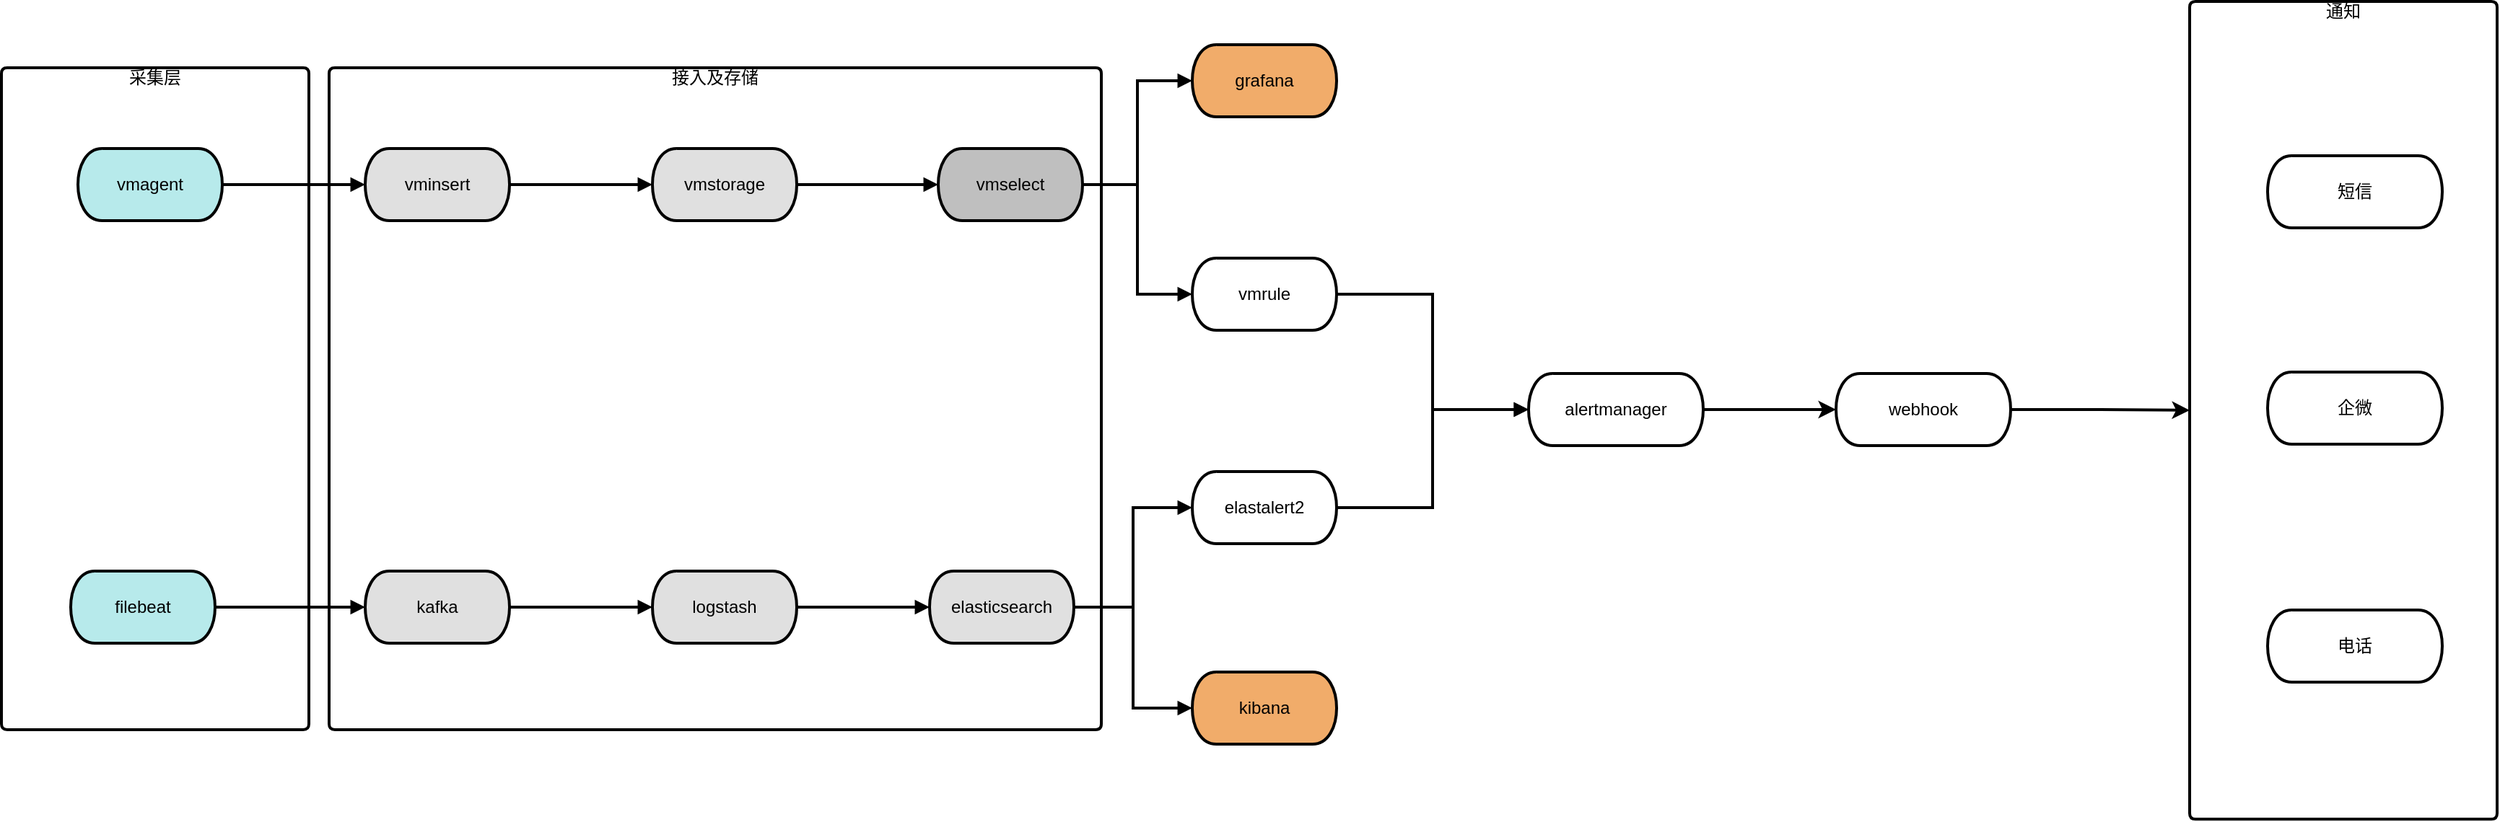 <mxfile version="28.2.0">
  <diagram name="Page-1" id="Page-1">
    <mxGraphModel dx="1426" dy="785" grid="1" gridSize="10" guides="1" tooltips="1" connect="1" arrows="1" fold="1" page="1" pageScale="1" pageWidth="827" pageHeight="1169" math="0" shadow="0">
      <root>
        <mxCell id="0" />
        <mxCell id="1" parent="0" />
        <UserObject label="&lt;div style=&quot;font-size: 1px&quot;&gt;&lt;p style=&quot;text-align:center;margin-left:0;margin-right:0;margin-top:0px;margin-bottom:0px;text-indent:0;vertical-align:top;direction:ltr;&quot;&gt;&lt;font style=&quot;font-size:12px;font-family:0;color:#000000;direction:ltr;letter-spacing:0px;line-height:120%;opacity:1&quot;&gt;接入及存储&lt;/font&gt;&lt;/p&gt;&lt;/div&gt;" tags="Background" id="2">
          <mxCell style="verticalAlign=top;align=center;overflow=width;vsdxID=1;fillColor=#FFFFFF;gradientColor=none;shape=stencil(lVLLDoMgEPwargaWGOvZ2v8wASupFYuP2r+vFB+AhqS3fcwyM8simnVV0XIEuOuVfPC3YH2F6BUBiKbiSvRzhGiOaFZKxe9KDg0zeVtopI6ectQvTGYO6wnAnyWLLsmvcDPY11AwjSUu2E0nWIeTeAGADVjeqkVj8aZpBLHLHSAmOEy99+HciEu+wzcxhP5DvxVWAbYdT9OpAmtXp+jw4g/0nvuDH488+OdzsB9LKera3Jrd949rLpnDpPkX);strokeColor=#000000;strokeWidth=2;spacingTop=-3;spacingBottom=-3;spacingLeft=-3;spacingRight=-3;points=[];labelBackgroundColor=none;rounded=0;html=1;whiteSpace=wrap;" parent="1" vertex="1">
            <mxGeometry x="366" y="148" width="535" height="459" as="geometry" />
          </mxCell>
        </UserObject>
        <UserObject label="&lt;div style=&quot;font-size: 1px&quot;&gt;&lt;p style=&quot;text-align:center;margin-left:0;margin-right:0;margin-top:0px;margin-bottom:0px;text-indent:0;vertical-align:top;direction:ltr;&quot;&gt;&lt;font style=&quot;font-size:12px;font-family:0;color:#000000;direction:ltr;letter-spacing:0px;line-height:120%;opacity:1&quot;&gt;通知&lt;/font&gt;&lt;/p&gt;&lt;/div&gt;" tags="Background" id="3">
          <mxCell style="verticalAlign=top;align=center;overflow=width;vsdxID=2;fillColor=#FFFFFF;gradientColor=none;shape=stencil(lVLLEoMgDPwargyEQ+Vs7X84IxamViw+av++UqiCOnZ6yyYbdhOCWNrKvBEISNsZfRNPVXQSsTMCULUURnVThFiGWFpqI65G93XhcJNbpo3uerAvjK6P2A4gL4/wiX4SF8d99HlhuTQmx3AEBylOEk+AkODfqlQd6PIEU4i1D4Qp+SE912F/kFh8oXszHAP/R35OfA2E46w87TtYdrXLPl78Rn41/WaeWPz4z6dgOZZSVZW7tbC+Pq4p5Q6TZW8=);strokeColor=#000000;strokeWidth=2;spacingTop=-3;spacingBottom=-3;spacingLeft=-3;spacingRight=-3;points=[];labelBackgroundColor=none;rounded=0;html=1;whiteSpace=wrap;" parent="1" vertex="1">
            <mxGeometry x="1655" y="102" width="213" height="567" as="geometry" />
          </mxCell>
        </UserObject>
        <UserObject label="&lt;div style=&quot;font-size: 1px&quot;&gt;&lt;p style=&quot;text-align:center;margin-left:0;margin-right:0;margin-top:0px;margin-bottom:0px;text-indent:0;vertical-align:top;direction:ltr;&quot;&gt;&lt;font style=&quot;font-size:12px;font-family:0;color:#000000;direction:ltr;letter-spacing:0px;line-height:120%;opacity:1&quot;&gt;采集层&lt;/font&gt;&lt;/p&gt;&lt;/div&gt;" tags="Background" id="4">
          <mxCell style="verticalAlign=top;align=center;overflow=width;vsdxID=3;fillColor=#FFFFFF;gradientColor=none;shape=stencil(lVLLEoMgDPwargyEQ/Fs7X84I1amViw+av++UKiCOnZ6yyYbdhOCWNpVeSsQkK7X6iaesugrxM4IQDaV0LI3EWIZYmmptLhqNTSFw21umTa6q9G+MLk+YjuAvDzC/PRJXBz3MeSF5dKYHMMJHKSYc0+AkODfqmUT6CYcU4i1D4Qp+SE912F/kFh8oXszCabsH/k58TUQjrPytO9g2dUu+3jxG/nV9Jt5YvHjPzfBciylrGt3a2F9fVwm5Q6TZW8=);strokeColor=#000000;strokeWidth=2;spacingTop=-3;spacingBottom=-3;spacingLeft=-3;spacingRight=-3;points=[];labelBackgroundColor=none;rounded=0;html=1;whiteSpace=wrap;" parent="1" vertex="1">
            <mxGeometry x="139" y="148" width="213" height="459" as="geometry" />
          </mxCell>
        </UserObject>
        <UserObject label="&lt;div style=&quot;font-size: 1px&quot;&gt;&lt;p style=&quot;text-align:center;margin-left:0;margin-right:0;margin-top:0px;margin-bottom:0px;text-indent:0;vertical-align:middle;direction:ltr;&quot;&gt;&lt;font style=&quot;font-size:12px;font-family:0;color:#000000;direction:ltr;letter-spacing:0px;line-height:120%;opacity:1&quot;&gt;vmagent&lt;/font&gt;&lt;/p&gt;&lt;/div&gt;" tags="Background" id="5">
          <mxCell style="verticalAlign=middle;align=center;overflow=width;vsdxID=4;fillColor=#b7eaeb;gradientColor=none;shape=stencil(hZJLEoIwDIZP06VMSQZ0j3gPRop0rJQpD/H2UoMCLQ67JP2S/EnKMGnKrBYMeNMafRdPmbclwzMDkFUpjGxHi2HKMCm0ETejuyonv84saa2H7m2FgfLCOIiPNgv4iyL8410IVrJawCcMEP/D185Q6XCqzaMgiic+XCbwATaQX+wLod8W18ymTH8mB3eFHnydswjwGVjPgn5b3N3lzuJHYz5ZIZWiiy/f3ROPIfoemL4B);strokeColor=#000000;strokeWidth=2;spacingTop=-3;spacingBottom=-3;spacingLeft=-3;spacingRight=-3;points=[];labelBackgroundColor=none;rounded=0;html=1;whiteSpace=wrap;" parent="1" vertex="1">
            <mxGeometry x="192" y="204" width="100" height="50" as="geometry" />
          </mxCell>
        </UserObject>
        <UserObject label="&lt;div style=&quot;font-size: 1px&quot;&gt;&lt;p style=&quot;text-align:center;margin-left:0;margin-right:0;margin-top:0px;margin-bottom:0px;text-indent:0;vertical-align:middle;direction:ltr;&quot;&gt;&lt;font style=&quot;font-size:12px;font-family:0;color:#000000;direction:ltr;letter-spacing:0px;line-height:120%;opacity:1&quot;&gt;vminsert&lt;/font&gt;&lt;/p&gt;&lt;/div&gt;" tags="Background" id="6">
          <mxCell style="verticalAlign=middle;align=center;overflow=width;vsdxID=5;fillColor=#e0e0e0;gradientColor=none;shape=stencil(hZJLEoIwDIZP06VMSQZ0j3gPRop0rJQpD/H2UoMCLQ67JP2S/EnKMGnKrBYMeNMafRdPmbclwzMDkFUpjGxHi2HKMCm0ETejuyonv84saa2H7m2FgfLCOIiPNgv4iyL8410IVrJawCcMEP/D185Q6XCqzaMgiic+XCbwATaQX+wLod8W18ymTH8mB3eFHnydswjwGVjPgn5b3N3lzuJHYz5ZIZWiiy/f3ROPIfoemL4B);strokeColor=#000000;strokeWidth=2;spacingTop=-3;spacingBottom=-3;spacingLeft=-3;spacingRight=-3;points=[];labelBackgroundColor=none;rounded=0;html=1;whiteSpace=wrap;" parent="1" vertex="1">
            <mxGeometry x="391" y="204" width="100" height="50" as="geometry" />
          </mxCell>
        </UserObject>
        <UserObject label="&lt;div style=&quot;font-size: 1px&quot;&gt;&lt;p style=&quot;text-align:center;margin-left:0;margin-right:0;margin-top:0px;margin-bottom:0px;text-indent:0;vertical-align:middle;direction:ltr;&quot;&gt;&lt;font style=&quot;font-size:12px;font-family:0;color:#000000;direction:ltr;letter-spacing:0px;line-height:120%;opacity:1&quot;&gt;vmstorage&lt;/font&gt;&lt;/p&gt;&lt;/div&gt;" tags="Background" id="7">
          <mxCell style="verticalAlign=middle;align=center;overflow=width;vsdxID=6;fillColor=#e0e0e0;gradientColor=none;shape=stencil(hZJLEoIwDIZP06VMSQZ0j3gPRop0rJQpD/H2UoMCLQ67JP2S/EnKMGnKrBYMeNMafRdPmbclwzMDkFUpjGxHi2HKMCm0ETejuyonv84saa2H7m2FgfLCOIiPNgv4iyL8410IVrJawCcMEP/D185Q6XCqzaMgiic+XCbwATaQX+wLod8W18ymTH8mB3eFHnydswjwGVjPgn5b3N3lzuJHYz5ZIZWiiy/f3ROPIfoemL4B);strokeColor=#000000;strokeWidth=2;spacingTop=-3;spacingBottom=-3;spacingLeft=-3;spacingRight=-3;points=[];labelBackgroundColor=none;rounded=0;html=1;whiteSpace=wrap;" parent="1" vertex="1">
            <mxGeometry x="590" y="204" width="100" height="50" as="geometry" />
          </mxCell>
        </UserObject>
        <UserObject label="&lt;div style=&quot;font-size: 1px&quot;&gt;&lt;p style=&quot;text-align:center;margin-left:0;margin-right:0;margin-top:0px;margin-bottom:0px;text-indent:0;vertical-align:middle;direction:ltr;&quot;&gt;&lt;font style=&quot;font-size:12px;font-family:0;color:#000000;direction:ltr;letter-spacing:0px;line-height:120%;opacity:1&quot;&gt;vmselect&lt;/font&gt;&lt;/p&gt;&lt;/div&gt;" tags="Background" id="8">
          <mxCell style="verticalAlign=middle;align=center;overflow=width;vsdxID=7;fillColor=#bfbfbf;gradientColor=none;shape=stencil(hZJLEoIwDIZP06VMSQZ0j3gPRop0rJQpD/H2UoMCLQ67JP2S/EnKMGnKrBYMeNMafRdPmbclwzMDkFUpjGxHi2HKMCm0ETejuyonv84saa2H7m2FgfLCOIiPNgv4iyL8410IVrJawCcMEP/D185Q6XCqzaMgiic+XCbwATaQX+wLod8W18ymTH8mB3eFHnydswjwGVjPgn5b3N3lzuJHYz5ZIZWiiy/f3ROPIfoemL4B);strokeColor=#000000;strokeWidth=2;spacingTop=-3;spacingBottom=-3;spacingLeft=-3;spacingRight=-3;points=[];labelBackgroundColor=none;rounded=0;html=1;whiteSpace=wrap;" parent="1" vertex="1">
            <mxGeometry x="788" y="204" width="100" height="50" as="geometry" />
          </mxCell>
        </UserObject>
        <UserObject label="&lt;div style=&quot;font-size: 1px&quot;&gt;&lt;p style=&quot;text-align:center;margin-left:0;margin-right:0;margin-top:0px;margin-bottom:0px;text-indent:0;vertical-align:middle;direction:ltr;&quot;&gt;&lt;font style=&quot;font-size:12px;font-family:0;color:#000000;direction:ltr;letter-spacing:0px;line-height:120%;opacity:1&quot;&gt;vmrule&lt;/font&gt;&lt;/p&gt;&lt;/div&gt;" tags="Background" id="9">
          <mxCell style="verticalAlign=middle;align=center;overflow=width;vsdxID=8;fillColor=#FFFFFF;gradientColor=none;shape=stencil(hZJLEoIwDIZP06VMSQZ0j3gPRop0rJQpD/H2UoMCLQ67JP2S/EnKMGnKrBYMeNMafRdPmbclwzMDkFUpjGxHi2HKMCm0ETejuyonv84saa2H7m2FgfLCOIiPNgv4iyL8410IVrJawCcMEP/D185Q6XCqzaMgiic+XCbwATaQX+wLod8W18ymTH8mB3eFHnydswjwGVjPgn5b3N3lzuJHYz5ZIZWiiy/f3ROPIfoemL4B);strokeColor=#000000;strokeWidth=2;spacingTop=-3;spacingBottom=-3;spacingLeft=-3;spacingRight=-3;points=[];labelBackgroundColor=none;rounded=0;html=1;whiteSpace=wrap;" parent="1" vertex="1">
            <mxGeometry x="964" y="280" width="100" height="50" as="geometry" />
          </mxCell>
        </UserObject>
        <UserObject label="&lt;div style=&quot;font-size: 1px&quot;&gt;&lt;p style=&quot;text-align:center;margin-left:0;margin-right:0;margin-top:0px;margin-bottom:0px;text-indent:0;vertical-align:middle;direction:ltr;&quot;&gt;&lt;font style=&quot;font-size:12px;font-family:0;color:#000000;direction:ltr;letter-spacing:0px;line-height:120%;opacity:1&quot;&gt;grafana&lt;/font&gt;&lt;/p&gt;&lt;/div&gt;" tags="Background" id="10">
          <mxCell style="verticalAlign=middle;align=center;overflow=width;vsdxID=9;fillColor=#f1ac6a;gradientColor=none;shape=stencil(hZJLEoIwDIZP06VMSQZ0j3gPRop0rJQpD/H2UoMCLQ67JP2S/EnKMGnKrBYMeNMafRdPmbclwzMDkFUpjGxHi2HKMCm0ETejuyonv84saa2H7m2FgfLCOIiPNgv4iyL8410IVrJawCcMEP/D185Q6XCqzaMgiic+XCbwATaQX+wLod8W18ymTH8mB3eFHnydswjwGVjPgn5b3N3lzuJHYz5ZIZWiiy/f3ROPIfoemL4B);strokeColor=#000000;strokeWidth=2;spacingTop=-3;spacingBottom=-3;spacingLeft=-3;spacingRight=-3;points=[];labelBackgroundColor=none;rounded=0;html=1;whiteSpace=wrap;" parent="1" vertex="1">
            <mxGeometry x="964" y="132" width="100" height="50" as="geometry" />
          </mxCell>
        </UserObject>
        <mxCell id="dEj1kOwFN32JRUaVi-Wp-44" value="" style="edgeStyle=orthogonalEdgeStyle;rounded=0;orthogonalLoop=1;jettySize=auto;html=1;strokeWidth=2;" edge="1" parent="1" source="11" target="12">
          <mxGeometry relative="1" as="geometry" />
        </mxCell>
        <UserObject label="&lt;div style=&quot;font-size: 1px&quot;&gt;&lt;p style=&quot;text-align:center;margin-left:0;margin-right:0;margin-top:0px;margin-bottom:0px;text-indent:0;vertical-align:middle;direction:ltr;&quot;&gt;&lt;font style=&quot;font-size:12px;font-family:0;color:#000000;direction:ltr;letter-spacing:0px;line-height:120%;opacity:1&quot;&gt;alertmanager&lt;/font&gt;&lt;/p&gt;&lt;/div&gt;" tags="Background" id="11">
          <mxCell style="verticalAlign=middle;align=center;overflow=width;vsdxID=10;fillColor=#FFFFFF;gradientColor=none;shape=stencil(hZJBEoIwDEVP06VMSVR0jXgPRop0rJQpoHh7qUEpFIddkr4kP0kZxnWRVoIBrxujb+Ips6ZgeGIAsiyEkU1vMUwYxrk24mp0W2bkV6klrXXXD1uho7wQgyiyWcBfFOEf70ywkqUDH/YB4H/40hoqHQ61+TbYHQc+dBN4BwvIL/aF0G+LU2ZRpj/TDJ8L3fg6RxHgMzCdBf22uLrLlcX3xniyXCpFF3ff5yfuQ/Q9MHkD);strokeColor=#000000;strokeWidth=2;spacingTop=-3;spacingBottom=-3;spacingLeft=-3;spacingRight=-3;points=[];labelBackgroundColor=none;rounded=0;html=1;whiteSpace=wrap;" parent="1" vertex="1">
            <mxGeometry x="1197" y="360" width="121" height="50" as="geometry" />
          </mxCell>
        </UserObject>
        <mxCell id="dEj1kOwFN32JRUaVi-Wp-47" style="edgeStyle=orthogonalEdgeStyle;rounded=0;orthogonalLoop=1;jettySize=auto;html=1;strokeWidth=2;" edge="1" parent="1" source="12" target="3">
          <mxGeometry relative="1" as="geometry" />
        </mxCell>
        <UserObject label="&lt;div style=&quot;font-size: 1px&quot;&gt;&lt;p style=&quot;text-align:center;margin-left:0;margin-right:0;margin-top:0px;margin-bottom:0px;text-indent:0;vertical-align:middle;direction:ltr;&quot;&gt;&lt;font style=&quot;font-size:12px;font-family:0;color:#000000;direction:ltr;letter-spacing:0px;line-height:120%;opacity:1&quot;&gt;webhook&lt;/font&gt;&lt;/p&gt;&lt;/div&gt;" tags="Background" id="12">
          <mxCell style="verticalAlign=middle;align=center;overflow=width;vsdxID=11;fillColor=#FFFFFF;gradientColor=none;shape=stencil(hZJBEoIwDEVP06VMSVR0jXgPRop0rJQpoHh7qUEpFIddkr4kP0kZxnWRVoIBrxujb+Ips6ZgeGIAsiyEkU1vMUwYxrk24mp0W2bkV6klrXXXD1uho7wQgyiyWcBfFOEf70ywkqUDH/YB4H/40hoqHQ61+TbYHQc+dBN4BwvIL/aF0G+LU2ZRpj/TDJ8L3fg6RxHgMzCdBf22uLrLlcX3xniyXCpFF3ff5yfuQ/Q9MHkD);strokeColor=#000000;strokeWidth=2;spacingTop=-3;spacingBottom=-3;spacingLeft=-3;spacingRight=-3;points=[];labelBackgroundColor=none;rounded=0;html=1;whiteSpace=wrap;" parent="1" vertex="1">
            <mxGeometry x="1410" y="360" width="121" height="50" as="geometry" />
          </mxCell>
        </UserObject>
        <UserObject label="&lt;div style=&quot;font-size: 1px&quot;&gt;&lt;p style=&quot;text-align:center;margin-left:0;margin-right:0;margin-top:0px;margin-bottom:0px;text-indent:0;vertical-align:middle;direction:ltr;&quot;&gt;&lt;font style=&quot;font-size:12px;font-family:0;color:#000000;direction:ltr;letter-spacing:0px;line-height:120%;opacity:1&quot;&gt;elastalert2&lt;/font&gt;&lt;/p&gt;&lt;/div&gt;" tags="Background" id="16">
          <mxCell style="verticalAlign=middle;align=center;overflow=width;vsdxID=15;fillColor=#FFFFFF;gradientColor=none;shape=stencil(hZJLEoIwDIZP06VMSQZ0j3gPRop0rJQpD/H2UoMCLQ67JP2S/EnKMGnKrBYMeNMafRdPmbclwzMDkFUpjGxHi2HKMCm0ETejuyonv84saa2H7m2FgfLCOIiPNgv4iyL8410IVrJawCcMEP/D185Q6XCqzaMgiic+XCbwATaQX+wLod8W18ymTH8mB3eFHnydswjwGVjPgn5b3N3lzuJHYz5ZIZWiiy/f3ROPIfoemL4B);strokeColor=#000000;strokeWidth=2;spacingTop=-3;spacingBottom=-3;spacingLeft=-3;spacingRight=-3;points=[];labelBackgroundColor=none;rounded=0;html=1;whiteSpace=wrap;" parent="1" vertex="1">
            <mxGeometry x="964" y="428" width="100" height="50" as="geometry" />
          </mxCell>
        </UserObject>
        <UserObject label="&lt;div style=&quot;font-size: 1px&quot;&gt;&lt;p style=&quot;text-align:center;margin-left:0;margin-right:0;margin-top:0px;margin-bottom:0px;text-indent:0;vertical-align:middle;direction:ltr;&quot;&gt;&lt;font style=&quot;font-size:12px;font-family:0;color:#000000;direction:ltr;letter-spacing:0px;line-height:120%;opacity:1&quot;&gt;filebeat&lt;/font&gt;&lt;/p&gt;&lt;/div&gt;" tags="Background" id="17">
          <mxCell style="verticalAlign=middle;align=center;overflow=width;vsdxID=16;fillColor=#b7eaeb;gradientColor=none;shape=stencil(hZJLEoIwDIZP06VMSQZ0j3gPRop0rJQpD/H2UoMCLQ67JP2S/EnKMGnKrBYMeNMafRdPmbclwzMDkFUpjGxHi2HKMCm0ETejuyonv84saa2H7m2FgfLCOIiPNgv4iyL8410IVrJawCcMEP/D185Q6XCqzaMgiic+XCbwATaQX+wLod8W18ymTH8mB3eFHnydswjwGVjPgn5b3N3lzuJHYz5ZIZWiiy/f3ROPIfoemL4B);strokeColor=#000000;strokeWidth=2;spacingTop=-3;spacingBottom=-3;spacingLeft=-3;spacingRight=-3;points=[];labelBackgroundColor=none;rounded=0;html=1;whiteSpace=wrap;" parent="1" vertex="1">
            <mxGeometry x="187" y="497" width="100" height="50" as="geometry" />
          </mxCell>
        </UserObject>
        <UserObject label="&lt;div style=&quot;font-size: 1px&quot;&gt;&lt;p style=&quot;text-align:center;margin-left:0;margin-right:0;margin-top:0px;margin-bottom:0px;text-indent:0;vertical-align:middle;direction:ltr;&quot;&gt;&lt;font style=&quot;font-size:12px;font-family:0;color:#000000;direction:ltr;letter-spacing:0px;line-height:120%;opacity:1&quot;&gt;kafka&lt;/font&gt;&lt;/p&gt;&lt;/div&gt;" tags="Background" id="18">
          <mxCell style="verticalAlign=middle;align=center;overflow=width;vsdxID=17;fillColor=#e0e0e0;gradientColor=none;shape=stencil(hZJLEoIwDIZP06VMSQZ0j3gPRop0rJQpD/H2UoMCLQ67JP2S/EnKMGnKrBYMeNMafRdPmbclwzMDkFUpjGxHi2HKMCm0ETejuyonv84saa2H7m2FgfLCOIiPNgv4iyL8410IVrJawCcMEP/D185Q6XCqzaMgiic+XCbwATaQX+wLod8W18ymTH8mB3eFHnydswjwGVjPgn5b3N3lzuJHYz5ZIZWiiy/f3ROPIfoemL4B);strokeColor=#000000;strokeWidth=2;spacingTop=-3;spacingBottom=-3;spacingLeft=-3;spacingRight=-3;points=[];labelBackgroundColor=none;rounded=0;html=1;whiteSpace=wrap;" parent="1" vertex="1">
            <mxGeometry x="391" y="497" width="100" height="50" as="geometry" />
          </mxCell>
        </UserObject>
        <UserObject label="&lt;div style=&quot;font-size: 1px&quot;&gt;&lt;p style=&quot;text-align:center;margin-left:0;margin-right:0;margin-top:0px;margin-bottom:0px;text-indent:0;vertical-align:middle;direction:ltr;&quot;&gt;&lt;font style=&quot;font-size:12px;font-family:0;color:#000000;direction:ltr;letter-spacing:0px;line-height:120%;opacity:1&quot;&gt;logstash&lt;/font&gt;&lt;/p&gt;&lt;/div&gt;" tags="Background" id="19">
          <mxCell style="verticalAlign=middle;align=center;overflow=width;vsdxID=18;fillColor=#e0e0e0;gradientColor=none;shape=stencil(hZJLEoIwDIZP06VMSQZ0j3gPRop0rJQpD/H2UoMCLQ67JP2S/EnKMGnKrBYMeNMafRdPmbclwzMDkFUpjGxHi2HKMCm0ETejuyonv84saa2H7m2FgfLCOIiPNgv4iyL8410IVrJawCcMEP/D185Q6XCqzaMgiic+XCbwATaQX+wLod8W18ymTH8mB3eFHnydswjwGVjPgn5b3N3lzuJHYz5ZIZWiiy/f3ROPIfoemL4B);strokeColor=#000000;strokeWidth=2;spacingTop=-3;spacingBottom=-3;spacingLeft=-3;spacingRight=-3;points=[];labelBackgroundColor=none;rounded=0;html=1;whiteSpace=wrap;" parent="1" vertex="1">
            <mxGeometry x="590" y="497" width="100" height="50" as="geometry" />
          </mxCell>
        </UserObject>
        <UserObject label="&lt;div style=&quot;font-size: 1px&quot;&gt;&lt;p style=&quot;text-align:center;margin-left:0;margin-right:0;margin-top:0px;margin-bottom:0px;text-indent:0;vertical-align:middle;direction:ltr;&quot;&gt;&lt;font style=&quot;font-size:12px;font-family:0;color:#000000;direction:ltr;letter-spacing:0px;line-height:120%;opacity:1&quot;&gt;elasticsearch&lt;/font&gt;&lt;/p&gt;&lt;/div&gt;" tags="Background" id="20">
          <mxCell style="verticalAlign=middle;align=center;overflow=width;vsdxID=19;fillColor=#e0e0e0;gradientColor=none;shape=stencil(hZJLEoIwDIZP06VMSQZ0j3gPRop0rJQpD/H2UoMCLQ67JP2S/EnKMGnKrBYMeNMafRdPmbclwzMDkFUpjGxHi2HKMCm0ETejuyonv84saa2H7m2FgfLCOIiPNgv4iyL8410IVrJawCcMEP/D185Q6XCqzaMgiic+XCbwATaQX+wLod8W18ymTH8mB3eFHnydswjwGVjPgn5b3N3lzuJHYz5ZIZWiiy/f3ROPIfoemL4B);strokeColor=#000000;strokeWidth=2;spacingTop=-3;spacingBottom=-3;spacingLeft=-3;spacingRight=-3;points=[];labelBackgroundColor=none;rounded=0;html=1;whiteSpace=wrap;" parent="1" vertex="1">
            <mxGeometry x="782" y="497" width="100" height="50" as="geometry" />
          </mxCell>
        </UserObject>
        <UserObject label="&lt;div style=&quot;font-size: 1px&quot;&gt;&lt;p style=&quot;text-align:center;margin-left:0;margin-right:0;margin-top:0px;margin-bottom:0px;text-indent:0;vertical-align:middle;direction:ltr;&quot;&gt;&lt;font style=&quot;font-size:12px;font-family:0;color:#000000;direction:ltr;letter-spacing:0px;line-height:120%;opacity:1&quot;&gt;kibana&lt;/font&gt;&lt;/p&gt;&lt;/div&gt;" tags="Background" id="21">
          <mxCell style="verticalAlign=middle;align=center;overflow=width;vsdxID=20;fillColor=#f1ac6a;gradientColor=none;shape=stencil(hZJLEoIwDIZP06VMSQZ0j3gPRop0rJQpD/H2UoMCLQ67JP2S/EnKMGnKrBYMeNMafRdPmbclwzMDkFUpjGxHi2HKMCm0ETejuyonv84saa2H7m2FgfLCOIiPNgv4iyL8410IVrJawCcMEP/D185Q6XCqzaMgiic+XCbwATaQX+wLod8W18ymTH8mB3eFHnydswjwGVjPgn5b3N3lzuJHYz5ZIZWiiy/f3ROPIfoemL4B);strokeColor=#000000;strokeWidth=2;spacingTop=-3;spacingBottom=-3;spacingLeft=-3;spacingRight=-3;points=[];labelBackgroundColor=none;rounded=0;html=1;whiteSpace=wrap;" parent="1" vertex="1">
            <mxGeometry x="964" y="567" width="100" height="50" as="geometry" />
          </mxCell>
        </UserObject>
        <UserObject label="&lt;div style=&quot;font-size: 1px&quot;&gt;&lt;p style=&quot;text-align:center;margin-left:0;margin-right:0;margin-top:0px;margin-bottom:0px;text-indent:0;vertical-align:middle;direction:ltr;&quot;&gt;&lt;font style=&quot;font-size:12px;font-family:0;color:#000000;direction:ltr;letter-spacing:0px;line-height:120%;opacity:1&quot;&gt;企微&lt;/font&gt;&lt;/p&gt;&lt;/div&gt;" tags="Background" id="22">
          <mxCell style="verticalAlign=middle;align=center;overflow=width;vsdxID=21;fillColor=#FFFFFF;gradientColor=none;shape=stencil(hZJBEoIwDEVP06VMSVR0jXgPRop0rJQpoHh7qUEpFIddkr4kP0kZxnWRVoIBrxujb+Ips6ZgeGIAsiyEkU1vMUwYxrk24mp0W2bkV6klrXXXD1uho7wQgyiyWcBfFOEf70ywkqUDH/YB4H/40hoqHQ61+TbYHQc+dBN4BwvIL/aF0G+LU2ZRpj/TDJ8L3fg6RxHgMzCdBf22uLrLlcX3xniyXCpFF3ff5yfuQ/Q9MHkD);strokeColor=#000000;strokeWidth=2;spacingTop=-3;spacingBottom=-3;spacingLeft=-3;spacingRight=-3;points=[];labelBackgroundColor=none;rounded=0;html=1;whiteSpace=wrap;" parent="1" vertex="1">
            <mxGeometry x="1709" y="359" width="121" height="50" as="geometry" />
          </mxCell>
        </UserObject>
        <UserObject label="&lt;div style=&quot;font-size: 1px&quot;&gt;&lt;p style=&quot;text-align:center;margin-left:0;margin-right:0;margin-top:0px;margin-bottom:0px;text-indent:0;vertical-align:middle;direction:ltr;&quot;&gt;&lt;font style=&quot;font-size:12px;font-family:0;color:#000000;direction:ltr;letter-spacing:0px;line-height:120%;opacity:1&quot;&gt;短信&lt;/font&gt;&lt;/p&gt;&lt;/div&gt;" tags="Background" id="23">
          <mxCell style="verticalAlign=middle;align=center;overflow=width;vsdxID=22;fillColor=#FFFFFF;gradientColor=none;shape=stencil(hZJBEoIwDEVP06VMSVR0jXgPRop0rJQpoHh7qUEpFIddkr4kP0kZxnWRVoIBrxujb+Ips6ZgeGIAsiyEkU1vMUwYxrk24mp0W2bkV6klrXXXD1uho7wQgyiyWcBfFOEf70ywkqUDH/YB4H/40hoqHQ61+TbYHQc+dBN4BwvIL/aF0G+LU2ZRpj/TDJ8L3fg6RxHgMzCdBf22uLrLlcX3xniyXCpFF3ff5yfuQ/Q9MHkD);strokeColor=#000000;strokeWidth=2;spacingTop=-3;spacingBottom=-3;spacingLeft=-3;spacingRight=-3;points=[];labelBackgroundColor=none;rounded=0;html=1;whiteSpace=wrap;" parent="1" vertex="1">
            <mxGeometry x="1709" y="209" width="121" height="50" as="geometry" />
          </mxCell>
        </UserObject>
        <UserObject label="&lt;div style=&quot;font-size: 1px&quot;&gt;&lt;p style=&quot;text-align:center;margin-left:0;margin-right:0;margin-top:0px;margin-bottom:0px;text-indent:0;vertical-align:middle;direction:ltr;&quot;&gt;&lt;font style=&quot;font-size:12px;font-family:0;color:#000000;direction:ltr;letter-spacing:0px;line-height:120%;opacity:1&quot;&gt;电话&lt;/font&gt;&lt;/p&gt;&lt;/div&gt;" tags="Background" id="24">
          <mxCell style="verticalAlign=middle;align=center;overflow=width;vsdxID=23;fillColor=#FFFFFF;gradientColor=none;shape=stencil(hZJBEoIwDEVP06VMSVR0jXgPRop0rJQpoHh7qUEpFIddkr4kP0kZxnWRVoIBrxujb+Ips6ZgeGIAsiyEkU1vMUwYxrk24mp0W2bkV6klrXXXD1uho7wQgyiyWcBfFOEf70ywkqUDH/YB4H/40hoqHQ61+TbYHQc+dBN4BwvIL/aF0G+LU2ZRpj/TDJ8L3fg6RxHgMzCdBf22uLrLlcX3xniyXCpFF3ff5yfuQ/Q9MHkD);strokeColor=#000000;strokeWidth=2;spacingTop=-3;spacingBottom=-3;spacingLeft=-3;spacingRight=-3;points=[];labelBackgroundColor=none;rounded=0;html=1;whiteSpace=wrap;" parent="1" vertex="1">
            <mxGeometry x="1709" y="524" width="121" height="50" as="geometry" />
          </mxCell>
        </UserObject>
        <UserObject label="" tags="Background" id="25">
          <mxCell style="vsdxID=24;edgeStyle=none;startArrow=none;endArrow=block;startSize=5;endSize=5;strokeWidth=2;spacingTop=0;spacingBottom=0;spacingLeft=0;spacingRight=0;verticalAlign=middle;html=1;labelBackgroundColor=#ffffff;rounded=0;exitX=1;exitY=0.5;exitDx=0;exitDy=0;exitPerimeter=0;entryX=0;entryY=0.5;entryDx=0;entryDy=0;entryPerimeter=0;" parent="1" source="16" target="11" edge="1">
            <mxGeometry relative="1" as="geometry">
              <mxPoint x="-67" y="68" as="offset" />
              <Array as="points">
                <mxPoint x="1130.5" y="453" />
                <mxPoint x="1130.5" y="385" />
              </Array>
            </mxGeometry>
          </mxCell>
        </UserObject>
        <UserObject label="" tags="Background" id="29">
          <mxCell style="vsdxID=28;edgeStyle=none;startArrow=none;endArrow=block;startSize=5;endSize=5;strokeWidth=2;spacingTop=0;spacingBottom=0;spacingLeft=0;spacingRight=0;verticalAlign=middle;html=1;labelBackgroundColor=#ffffff;rounded=0;exitX=1;exitY=0.5;exitDx=0;exitDy=0;exitPerimeter=0;entryX=0;entryY=0.5;entryDx=0;entryDy=0;entryPerimeter=0;" parent="1" source="18" target="19" edge="1">
            <mxGeometry relative="1" as="geometry">
              <mxPoint x="-50" y="102" as="offset" />
              <Array as="points">
                <mxPoint x="540.5" y="522" />
                <mxPoint x="540.5" y="522" />
              </Array>
            </mxGeometry>
          </mxCell>
        </UserObject>
        <UserObject label="" tags="Background" id="30">
          <mxCell style="vsdxID=29;edgeStyle=none;startArrow=none;endArrow=block;startSize=5;endSize=5;strokeWidth=2;spacingTop=0;spacingBottom=0;spacingLeft=0;spacingRight=0;verticalAlign=middle;html=1;labelBackgroundColor=#ffffff;rounded=0;exitX=1;exitY=0.5;exitDx=0;exitDy=0;exitPerimeter=0;entryX=0;entryY=0.5;entryDx=0;entryDy=0;entryPerimeter=0;" parent="1" source="19" target="20" edge="1">
            <mxGeometry relative="1" as="geometry">
              <mxPoint x="-46" y="102" as="offset" />
              <Array as="points">
                <mxPoint x="736" y="522" />
                <mxPoint x="736" y="522" />
              </Array>
            </mxGeometry>
          </mxCell>
        </UserObject>
        <mxCell id="32" parent="1" vertex="1">
          <mxGeometry x="1649" y="395" as="geometry" />
        </mxCell>
        <UserObject label="" tags="Background" id="34">
          <mxCell style="vsdxID=32;edgeStyle=none;startArrow=none;endArrow=block;startSize=5;endSize=5;strokeWidth=2;spacingTop=0;spacingBottom=0;spacingLeft=0;spacingRight=0;verticalAlign=middle;html=1;labelBackgroundColor=#ffffff;rounded=0;exitX=1;exitY=0.5;exitDx=0;exitDy=0;exitPerimeter=0;entryX=0;entryY=0.5;entryDx=0;entryDy=0;entryPerimeter=0;" parent="1" source="20" target="21" edge="1">
            <mxGeometry relative="1" as="geometry">
              <mxPoint x="-41" y="136" as="offset" />
              <Array as="points">
                <mxPoint x="923" y="522" />
                <mxPoint x="923" y="592" />
              </Array>
            </mxGeometry>
          </mxCell>
        </UserObject>
        <UserObject label="" tags="Background" id="35">
          <mxCell style="vsdxID=33;edgeStyle=none;startArrow=none;endArrow=block;startSize=5;endSize=5;strokeWidth=2;spacingTop=0;spacingBottom=0;spacingLeft=0;spacingRight=0;verticalAlign=middle;html=1;labelBackgroundColor=#ffffff;rounded=0;exitX=1;exitY=0.5;exitDx=0;exitDy=0;exitPerimeter=0;entryX=0;entryY=0.5;entryDx=0;entryDy=0;entryPerimeter=0;" parent="1" source="20" target="16" edge="1">
            <mxGeometry relative="1" as="geometry">
              <mxPoint x="-41" y="67" as="offset" />
              <Array as="points">
                <mxPoint x="923" y="522" />
                <mxPoint x="923" y="453" />
              </Array>
            </mxGeometry>
          </mxCell>
        </UserObject>
        <UserObject label="" tags="Background" id="36">
          <mxCell style="vsdxID=34;edgeStyle=none;startArrow=none;endArrow=block;startSize=5;endSize=5;strokeWidth=2;spacingTop=0;spacingBottom=0;spacingLeft=0;spacingRight=0;verticalAlign=middle;html=1;labelBackgroundColor=#ffffff;rounded=0;exitX=1;exitY=0.5;exitDx=0;exitDy=0;exitPerimeter=0;entryX=0;entryY=0.5;entryDx=0;entryDy=0;entryPerimeter=0;" parent="1" source="7" target="8" edge="1">
            <mxGeometry relative="1" as="geometry">
              <mxPoint x="-49" y="102" as="offset" />
              <Array as="points">
                <mxPoint x="739" y="229" />
                <mxPoint x="739" y="229" />
              </Array>
            </mxGeometry>
          </mxCell>
        </UserObject>
        <UserObject label="" tags="Background" id="37">
          <mxCell style="vsdxID=35;edgeStyle=none;startArrow=none;endArrow=block;startSize=5;endSize=5;strokeWidth=2;spacingTop=0;spacingBottom=0;spacingLeft=0;spacingRight=0;verticalAlign=middle;html=1;labelBackgroundColor=#ffffff;rounded=0;exitX=1;exitY=0.5;exitDx=0;exitDy=0;exitPerimeter=0;entryX=0;entryY=0.5;entryDx=0;entryDy=0;entryPerimeter=0;" parent="1" source="8" target="10" edge="1">
            <mxGeometry relative="1" as="geometry">
              <mxPoint x="-38" y="65" as="offset" />
              <Array as="points">
                <mxPoint x="926" y="229" />
                <mxPoint x="926" y="157" />
              </Array>
            </mxGeometry>
          </mxCell>
        </UserObject>
        <UserObject label="" tags="Background" id="38">
          <mxCell style="vsdxID=36;edgeStyle=none;startArrow=none;endArrow=block;startSize=5;endSize=5;strokeWidth=2;spacingTop=0;spacingBottom=0;spacingLeft=0;spacingRight=0;verticalAlign=middle;html=1;labelBackgroundColor=#ffffff;rounded=0;exitX=1;exitY=0.5;exitDx=0;exitDy=0;exitPerimeter=0;entryX=0;entryY=0.5;entryDx=0;entryDy=0;entryPerimeter=0;" parent="1" source="6" target="7" edge="1">
            <mxGeometry relative="1" as="geometry">
              <mxPoint x="-50" y="102" as="offset" />
              <Array as="points">
                <mxPoint x="540.5" y="229" />
                <mxPoint x="540.5" y="229" />
              </Array>
            </mxGeometry>
          </mxCell>
        </UserObject>
        <UserObject label="" tags="Background" id="39">
          <mxCell style="vsdxID=37;edgeStyle=none;startArrow=none;endArrow=block;startSize=5;endSize=5;strokeWidth=2;spacingTop=0;spacingBottom=0;spacingLeft=0;spacingRight=0;verticalAlign=middle;html=1;labelBackgroundColor=#ffffff;rounded=0;exitX=1;exitY=0.5;exitDx=0;exitDy=0;exitPerimeter=0;entryX=0;entryY=0.5;entryDx=0;entryDy=0;entryPerimeter=0;" parent="1" source="9" target="11" edge="1">
            <mxGeometry relative="1" as="geometry">
              <mxPoint x="-67" y="141" as="offset" />
              <Array as="points">
                <mxPoint x="1130.5" y="305" />
                <mxPoint x="1130.5" y="385" />
              </Array>
            </mxGeometry>
          </mxCell>
        </UserObject>
        <UserObject label="" tags="Background" id="40">
          <mxCell style="vsdxID=38;edgeStyle=none;startArrow=none;endArrow=block;startSize=5;endSize=5;strokeWidth=2;spacingTop=0;spacingBottom=0;spacingLeft=0;spacingRight=0;verticalAlign=middle;html=1;labelBackgroundColor=#ffffff;rounded=0;exitX=1;exitY=0.5;exitDx=0;exitDy=0;exitPerimeter=0;entryX=0;entryY=0.5;entryDx=0;entryDy=0;entryPerimeter=0;" parent="1" source="17" target="18" edge="1">
            <mxGeometry relative="1" as="geometry">
              <mxPoint x="-52" y="102" as="offset" />
              <Array as="points">
                <mxPoint x="339" y="522" />
                <mxPoint x="339" y="522" />
              </Array>
            </mxGeometry>
          </mxCell>
        </UserObject>
        <UserObject label="" tags="Background" id="42">
          <mxCell style="vsdxID=40;edgeStyle=none;startArrow=none;endArrow=block;startSize=5;endSize=5;strokeWidth=2;spacingTop=0;spacingBottom=0;spacingLeft=0;spacingRight=0;verticalAlign=middle;html=1;labelBackgroundColor=#ffffff;rounded=0;exitX=1;exitY=0.5;exitDx=0;exitDy=0;exitPerimeter=0;entryX=0;entryY=0.5;entryDx=0;entryDy=0;entryPerimeter=0;" parent="1" source="8" target="9" edge="1">
            <mxGeometry relative="1" as="geometry">
              <mxPoint x="-38" y="139" as="offset" />
              <Array as="points">
                <mxPoint x="926" y="229" />
                <mxPoint x="926" y="305" />
              </Array>
            </mxGeometry>
          </mxCell>
        </UserObject>
        <UserObject label="" tags="Background" id="44">
          <mxCell style="vsdxID=42;edgeStyle=none;startArrow=none;endArrow=block;startSize=5;endSize=5;strokeWidth=2;spacingTop=0;spacingBottom=0;spacingLeft=0;spacingRight=0;verticalAlign=middle;html=1;labelBackgroundColor=#ffffff;rounded=0;exitX=1;exitY=0.5;exitDx=0;exitDy=0;exitPerimeter=0;entryX=0;entryY=0.5;entryDx=0;entryDy=0;entryPerimeter=0;" parent="1" source="5" target="6" edge="1">
            <mxGeometry relative="1" as="geometry">
              <mxPoint x="-50" y="102" as="offset" />
              <Array as="points">
                <mxPoint x="341.5" y="229" />
                <mxPoint x="341.5" y="229" />
              </Array>
            </mxGeometry>
          </mxCell>
        </UserObject>
      </root>
    </mxGraphModel>
  </diagram>
</mxfile>
